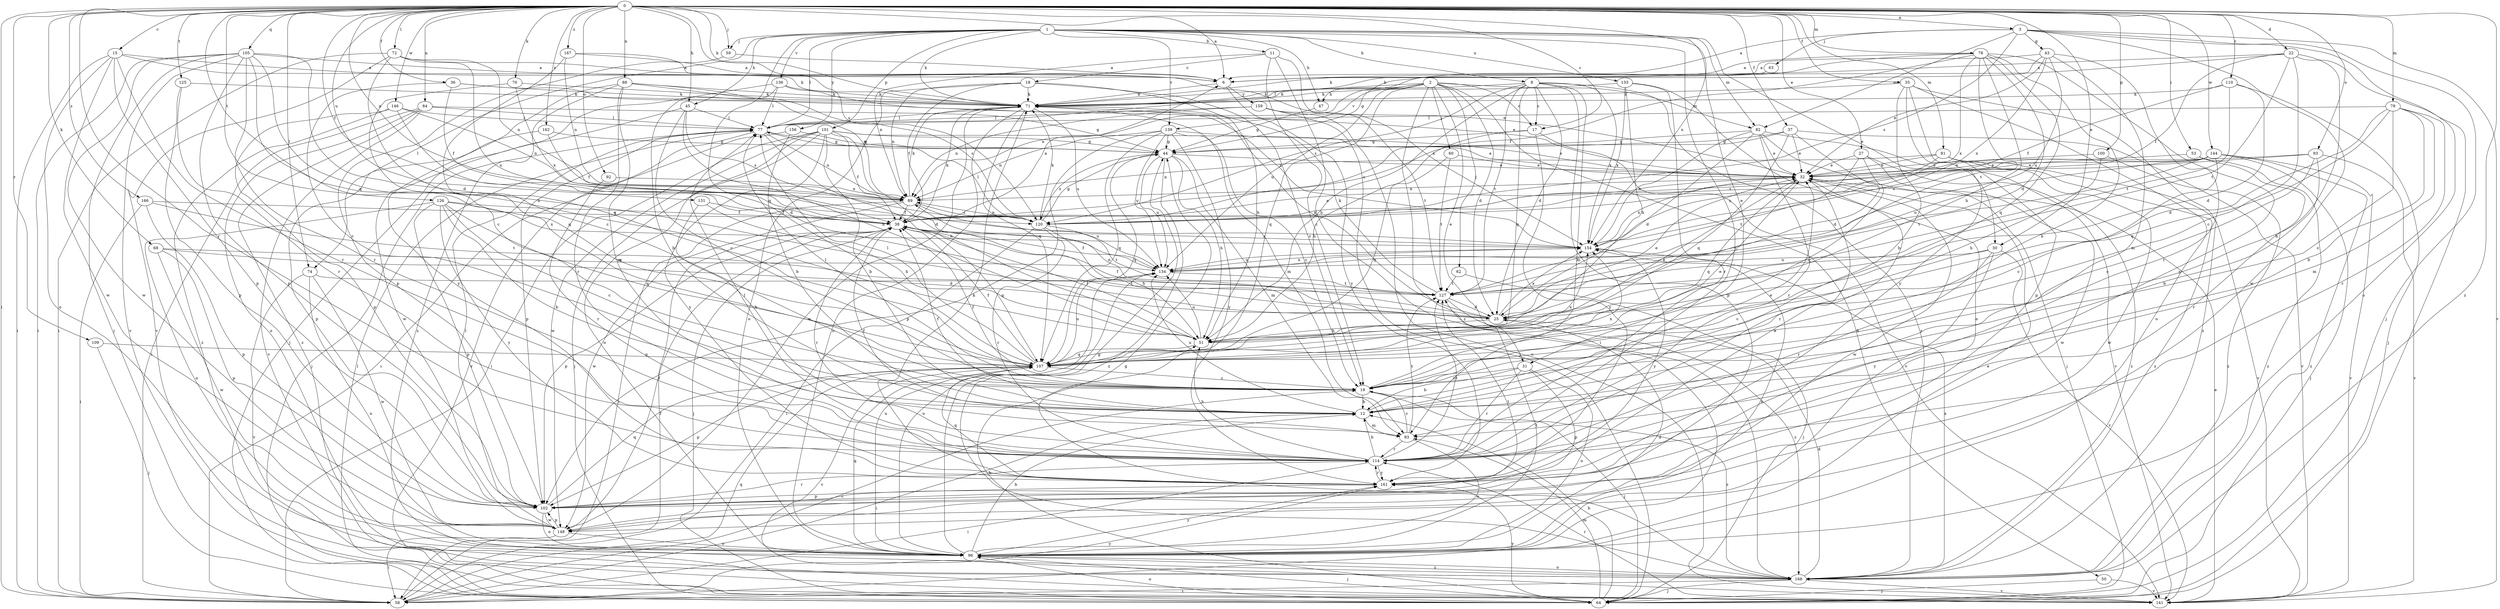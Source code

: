 strict digraph  {
0;
1;
2;
3;
6;
8;
11;
12;
15;
17;
18;
19;
22;
25;
27;
30;
31;
32;
35;
36;
37;
38;
43;
44;
45;
47;
50;
51;
53;
58;
59;
60;
62;
63;
64;
68;
70;
71;
72;
74;
77;
78;
79;
81;
82;
83;
84;
88;
89;
92;
93;
96;
100;
101;
102;
105;
107;
109;
110;
114;
120;
125;
126;
127;
131;
133;
134;
136;
139;
141;
144;
146;
148;
154;
156;
159;
161;
162;
166;
167;
168;
0 -> 3  [label=a];
0 -> 6  [label=a];
0 -> 15  [label=c];
0 -> 17  [label=c];
0 -> 22  [label=d];
0 -> 27  [label=e];
0 -> 30  [label=e];
0 -> 35  [label=f];
0 -> 36  [label=f];
0 -> 37  [label=f];
0 -> 38  [label=f];
0 -> 45  [label=h];
0 -> 53  [label=i];
0 -> 58  [label=i];
0 -> 59  [label=j];
0 -> 68  [label=k];
0 -> 70  [label=k];
0 -> 71  [label=k];
0 -> 72  [label=l];
0 -> 74  [label=l];
0 -> 78  [label=m];
0 -> 79  [label=m];
0 -> 81  [label=m];
0 -> 84  [label=n];
0 -> 88  [label=n];
0 -> 89  [label=n];
0 -> 92  [label=o];
0 -> 93  [label=o];
0 -> 100  [label=p];
0 -> 105  [label=q];
0 -> 107  [label=q];
0 -> 109  [label=r];
0 -> 110  [label=r];
0 -> 114  [label=r];
0 -> 120  [label=s];
0 -> 125  [label=t];
0 -> 126  [label=t];
0 -> 131  [label=u];
0 -> 144  [label=w];
0 -> 146  [label=w];
0 -> 154  [label=x];
0 -> 162  [label=z];
0 -> 166  [label=z];
0 -> 167  [label=z];
0 -> 168  [label=z];
1 -> 8  [label=b];
1 -> 11  [label=b];
1 -> 30  [label=e];
1 -> 31  [label=e];
1 -> 45  [label=h];
1 -> 47  [label=h];
1 -> 59  [label=j];
1 -> 71  [label=k];
1 -> 74  [label=l];
1 -> 77  [label=l];
1 -> 82  [label=m];
1 -> 101  [label=p];
1 -> 107  [label=q];
1 -> 114  [label=r];
1 -> 133  [label=u];
1 -> 136  [label=v];
1 -> 139  [label=v];
1 -> 156  [label=y];
2 -> 17  [label=c];
2 -> 25  [label=d];
2 -> 31  [label=e];
2 -> 47  [label=h];
2 -> 50  [label=h];
2 -> 58  [label=i];
2 -> 60  [label=j];
2 -> 62  [label=j];
2 -> 71  [label=k];
2 -> 82  [label=m];
2 -> 89  [label=n];
2 -> 107  [label=q];
2 -> 134  [label=u];
2 -> 139  [label=v];
3 -> 6  [label=a];
3 -> 43  [label=g];
3 -> 63  [label=j];
3 -> 64  [label=j];
3 -> 82  [label=m];
3 -> 96  [label=o];
3 -> 120  [label=s];
3 -> 141  [label=v];
3 -> 148  [label=w];
6 -> 71  [label=k];
6 -> 159  [label=y];
6 -> 161  [label=y];
8 -> 17  [label=c];
8 -> 25  [label=d];
8 -> 51  [label=h];
8 -> 71  [label=k];
8 -> 83  [label=m];
8 -> 102  [label=p];
8 -> 107  [label=q];
8 -> 120  [label=s];
8 -> 127  [label=t];
8 -> 154  [label=x];
8 -> 168  [label=z];
11 -> 18  [label=c];
11 -> 19  [label=c];
11 -> 89  [label=n];
11 -> 154  [label=x];
11 -> 168  [label=z];
12 -> 32  [label=e];
12 -> 38  [label=f];
12 -> 58  [label=i];
12 -> 83  [label=m];
12 -> 134  [label=u];
15 -> 6  [label=a];
15 -> 58  [label=i];
15 -> 71  [label=k];
15 -> 96  [label=o];
15 -> 102  [label=p];
15 -> 114  [label=r];
15 -> 148  [label=w];
17 -> 44  [label=g];
17 -> 51  [label=h];
17 -> 141  [label=v];
17 -> 161  [label=y];
18 -> 19  [label=c];
18 -> 38  [label=f];
18 -> 51  [label=h];
18 -> 71  [label=k];
18 -> 89  [label=n];
18 -> 96  [label=o];
19 -> 12  [label=b];
19 -> 38  [label=f];
19 -> 64  [label=j];
19 -> 77  [label=l];
19 -> 154  [label=x];
19 -> 168  [label=z];
22 -> 6  [label=a];
22 -> 12  [label=b];
22 -> 19  [label=c];
22 -> 38  [label=f];
22 -> 64  [label=j];
22 -> 77  [label=l];
22 -> 127  [label=t];
25 -> 32  [label=e];
25 -> 38  [label=f];
25 -> 51  [label=h];
25 -> 71  [label=k];
25 -> 89  [label=n];
25 -> 154  [label=x];
27 -> 32  [label=e];
27 -> 107  [label=q];
27 -> 127  [label=t];
27 -> 148  [label=w];
27 -> 168  [label=z];
30 -> 19  [label=c];
30 -> 114  [label=r];
30 -> 134  [label=u];
30 -> 141  [label=v];
30 -> 161  [label=y];
31 -> 12  [label=b];
31 -> 19  [label=c];
31 -> 96  [label=o];
31 -> 102  [label=p];
31 -> 114  [label=r];
32 -> 89  [label=n];
32 -> 107  [label=q];
32 -> 114  [label=r];
32 -> 148  [label=w];
32 -> 154  [label=x];
35 -> 12  [label=b];
35 -> 71  [label=k];
35 -> 96  [label=o];
35 -> 102  [label=p];
35 -> 161  [label=y];
35 -> 168  [label=z];
36 -> 19  [label=c];
36 -> 32  [label=e];
36 -> 38  [label=f];
36 -> 71  [label=k];
37 -> 25  [label=d];
37 -> 32  [label=e];
37 -> 44  [label=g];
37 -> 107  [label=q];
37 -> 120  [label=s];
37 -> 141  [label=v];
38 -> 6  [label=a];
38 -> 32  [label=e];
38 -> 64  [label=j];
38 -> 71  [label=k];
38 -> 102  [label=p];
38 -> 107  [label=q];
38 -> 114  [label=r];
38 -> 154  [label=x];
43 -> 6  [label=a];
43 -> 32  [label=e];
43 -> 71  [label=k];
43 -> 83  [label=m];
43 -> 114  [label=r];
43 -> 134  [label=u];
43 -> 154  [label=x];
44 -> 32  [label=e];
44 -> 51  [label=h];
44 -> 83  [label=m];
44 -> 107  [label=q];
44 -> 120  [label=s];
44 -> 134  [label=u];
44 -> 168  [label=z];
45 -> 19  [label=c];
45 -> 51  [label=h];
45 -> 77  [label=l];
45 -> 120  [label=s];
45 -> 148  [label=w];
47 -> 44  [label=g];
50 -> 64  [label=j];
50 -> 141  [label=v];
51 -> 32  [label=e];
51 -> 38  [label=f];
51 -> 107  [label=q];
51 -> 134  [label=u];
53 -> 32  [label=e];
53 -> 114  [label=r];
53 -> 168  [label=z];
58 -> 19  [label=c];
58 -> 38  [label=f];
58 -> 107  [label=q];
58 -> 161  [label=y];
59 -> 6  [label=a];
59 -> 102  [label=p];
60 -> 32  [label=e];
60 -> 107  [label=q];
60 -> 127  [label=t];
62 -> 64  [label=j];
62 -> 127  [label=t];
63 -> 71  [label=k];
64 -> 12  [label=b];
64 -> 51  [label=h];
64 -> 77  [label=l];
64 -> 83  [label=m];
64 -> 96  [label=o];
64 -> 161  [label=y];
68 -> 25  [label=d];
68 -> 102  [label=p];
68 -> 134  [label=u];
68 -> 148  [label=w];
70 -> 71  [label=k];
70 -> 107  [label=q];
70 -> 154  [label=x];
71 -> 77  [label=l];
71 -> 83  [label=m];
71 -> 96  [label=o];
71 -> 107  [label=q];
71 -> 134  [label=u];
71 -> 148  [label=w];
72 -> 6  [label=a];
72 -> 19  [label=c];
72 -> 58  [label=i];
72 -> 89  [label=n];
72 -> 134  [label=u];
72 -> 141  [label=v];
74 -> 96  [label=o];
74 -> 127  [label=t];
74 -> 141  [label=v];
74 -> 148  [label=w];
77 -> 44  [label=g];
77 -> 51  [label=h];
77 -> 64  [label=j];
77 -> 89  [label=n];
77 -> 102  [label=p];
77 -> 141  [label=v];
78 -> 6  [label=a];
78 -> 12  [label=b];
78 -> 25  [label=d];
78 -> 38  [label=f];
78 -> 44  [label=g];
78 -> 51  [label=h];
78 -> 107  [label=q];
78 -> 127  [label=t];
78 -> 154  [label=x];
78 -> 161  [label=y];
79 -> 12  [label=b];
79 -> 19  [label=c];
79 -> 25  [label=d];
79 -> 77  [label=l];
79 -> 83  [label=m];
79 -> 107  [label=q];
79 -> 114  [label=r];
81 -> 32  [label=e];
81 -> 89  [label=n];
81 -> 141  [label=v];
81 -> 148  [label=w];
81 -> 154  [label=x];
81 -> 168  [label=z];
82 -> 25  [label=d];
82 -> 32  [label=e];
82 -> 44  [label=g];
82 -> 64  [label=j];
82 -> 114  [label=r];
82 -> 141  [label=v];
82 -> 154  [label=x];
83 -> 19  [label=c];
83 -> 38  [label=f];
83 -> 96  [label=o];
83 -> 114  [label=r];
83 -> 127  [label=t];
84 -> 44  [label=g];
84 -> 58  [label=i];
84 -> 77  [label=l];
84 -> 96  [label=o];
84 -> 141  [label=v];
84 -> 168  [label=z];
88 -> 71  [label=k];
88 -> 83  [label=m];
88 -> 89  [label=n];
88 -> 114  [label=r];
88 -> 120  [label=s];
88 -> 161  [label=y];
88 -> 168  [label=z];
89 -> 38  [label=f];
89 -> 58  [label=i];
89 -> 71  [label=k];
89 -> 120  [label=s];
89 -> 134  [label=u];
89 -> 148  [label=w];
92 -> 89  [label=n];
92 -> 114  [label=r];
93 -> 12  [label=b];
93 -> 19  [label=c];
93 -> 32  [label=e];
93 -> 120  [label=s];
93 -> 141  [label=v];
96 -> 12  [label=b];
96 -> 25  [label=d];
96 -> 32  [label=e];
96 -> 44  [label=g];
96 -> 64  [label=j];
96 -> 107  [label=q];
96 -> 127  [label=t];
96 -> 134  [label=u];
96 -> 154  [label=x];
96 -> 161  [label=y];
96 -> 168  [label=z];
100 -> 32  [label=e];
100 -> 51  [label=h];
100 -> 168  [label=z];
101 -> 12  [label=b];
101 -> 25  [label=d];
101 -> 32  [label=e];
101 -> 38  [label=f];
101 -> 44  [label=g];
101 -> 58  [label=i];
101 -> 64  [label=j];
101 -> 96  [label=o];
101 -> 148  [label=w];
101 -> 161  [label=y];
102 -> 96  [label=o];
102 -> 107  [label=q];
102 -> 114  [label=r];
102 -> 127  [label=t];
102 -> 148  [label=w];
105 -> 6  [label=a];
105 -> 19  [label=c];
105 -> 25  [label=d];
105 -> 51  [label=h];
105 -> 58  [label=i];
105 -> 64  [label=j];
105 -> 102  [label=p];
105 -> 114  [label=r];
105 -> 141  [label=v];
105 -> 148  [label=w];
107 -> 19  [label=c];
107 -> 32  [label=e];
107 -> 38  [label=f];
107 -> 77  [label=l];
107 -> 102  [label=p];
107 -> 134  [label=u];
107 -> 141  [label=v];
107 -> 154  [label=x];
109 -> 64  [label=j];
109 -> 107  [label=q];
110 -> 25  [label=d];
110 -> 38  [label=f];
110 -> 64  [label=j];
110 -> 71  [label=k];
110 -> 127  [label=t];
114 -> 12  [label=b];
114 -> 51  [label=h];
114 -> 58  [label=i];
114 -> 77  [label=l];
114 -> 127  [label=t];
114 -> 161  [label=y];
120 -> 44  [label=g];
120 -> 51  [label=h];
120 -> 58  [label=i];
120 -> 71  [label=k];
120 -> 77  [label=l];
120 -> 89  [label=n];
120 -> 114  [label=r];
120 -> 127  [label=t];
125 -> 71  [label=k];
125 -> 102  [label=p];
125 -> 114  [label=r];
126 -> 12  [label=b];
126 -> 19  [label=c];
126 -> 38  [label=f];
126 -> 96  [label=o];
126 -> 102  [label=p];
126 -> 107  [label=q];
126 -> 154  [label=x];
126 -> 161  [label=y];
127 -> 25  [label=d];
127 -> 71  [label=k];
127 -> 168  [label=z];
131 -> 12  [label=b];
131 -> 38  [label=f];
131 -> 51  [label=h];
133 -> 51  [label=h];
133 -> 71  [label=k];
133 -> 96  [label=o];
133 -> 114  [label=r];
133 -> 154  [label=x];
134 -> 38  [label=f];
134 -> 96  [label=o];
134 -> 127  [label=t];
134 -> 154  [label=x];
136 -> 12  [label=b];
136 -> 64  [label=j];
136 -> 71  [label=k];
136 -> 77  [label=l];
136 -> 154  [label=x];
139 -> 19  [label=c];
139 -> 32  [label=e];
139 -> 44  [label=g];
139 -> 89  [label=n];
139 -> 102  [label=p];
139 -> 107  [label=q];
139 -> 134  [label=u];
139 -> 161  [label=y];
141 -> 32  [label=e];
141 -> 114  [label=r];
144 -> 19  [label=c];
144 -> 32  [label=e];
144 -> 64  [label=j];
144 -> 120  [label=s];
144 -> 127  [label=t];
144 -> 134  [label=u];
144 -> 141  [label=v];
144 -> 168  [label=z];
146 -> 25  [label=d];
146 -> 77  [label=l];
146 -> 89  [label=n];
146 -> 102  [label=p];
146 -> 168  [label=z];
148 -> 38  [label=f];
148 -> 58  [label=i];
148 -> 77  [label=l];
148 -> 96  [label=o];
148 -> 102  [label=p];
154 -> 134  [label=u];
154 -> 161  [label=y];
156 -> 12  [label=b];
156 -> 44  [label=g];
156 -> 58  [label=i];
159 -> 64  [label=j];
159 -> 77  [label=l];
159 -> 89  [label=n];
159 -> 127  [label=t];
159 -> 141  [label=v];
161 -> 32  [label=e];
161 -> 71  [label=k];
161 -> 102  [label=p];
161 -> 107  [label=q];
161 -> 114  [label=r];
162 -> 38  [label=f];
162 -> 44  [label=g];
162 -> 102  [label=p];
166 -> 58  [label=i];
166 -> 102  [label=p];
166 -> 120  [label=s];
166 -> 127  [label=t];
167 -> 6  [label=a];
167 -> 32  [label=e];
167 -> 89  [label=n];
167 -> 107  [label=q];
168 -> 25  [label=d];
168 -> 44  [label=g];
168 -> 58  [label=i];
168 -> 64  [label=j];
168 -> 96  [label=o];
168 -> 141  [label=v];
168 -> 154  [label=x];
}
